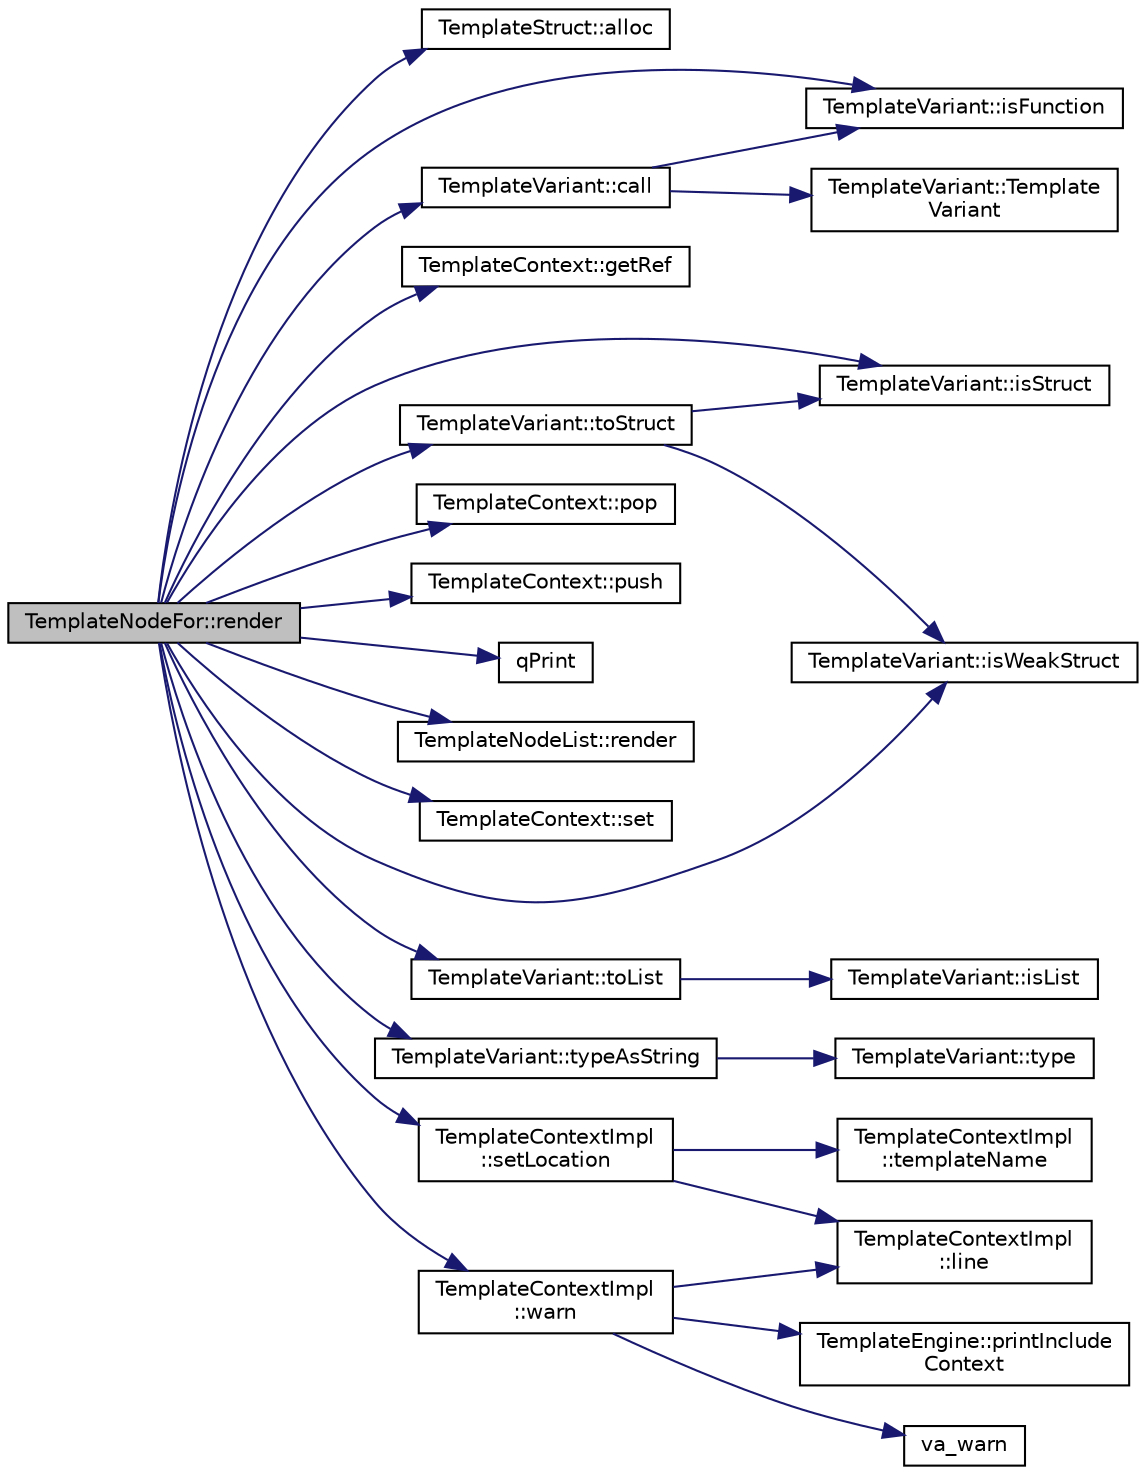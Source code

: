 digraph "TemplateNodeFor::render"
{
 // LATEX_PDF_SIZE
  edge [fontname="Helvetica",fontsize="10",labelfontname="Helvetica",labelfontsize="10"];
  node [fontname="Helvetica",fontsize="10",shape=record];
  rankdir="LR";
  Node1 [label="TemplateNodeFor::render",height=0.2,width=0.4,color="black", fillcolor="grey75", style="filled", fontcolor="black",tooltip=" "];
  Node1 -> Node2 [color="midnightblue",fontsize="10",style="solid"];
  Node2 [label="TemplateStruct::alloc",height=0.2,width=0.4,color="black", fillcolor="white", style="filled",URL="$classTemplateStruct.html#a4a295b982e8f29a6b7cf0af511deaf6a",tooltip=" "];
  Node1 -> Node3 [color="midnightblue",fontsize="10",style="solid"];
  Node3 [label="TemplateVariant::call",height=0.2,width=0.4,color="black", fillcolor="white", style="filled",URL="$classTemplateVariant.html#a08d7bb8b8c40136d3bf61e2586c22773",tooltip=" "];
  Node3 -> Node4 [color="midnightblue",fontsize="10",style="solid"];
  Node4 [label="TemplateVariant::isFunction",height=0.2,width=0.4,color="black", fillcolor="white", style="filled",URL="$classTemplateVariant.html#a36070c5173b2ca14ebc1b7245974690c",tooltip=" "];
  Node3 -> Node5 [color="midnightblue",fontsize="10",style="solid"];
  Node5 [label="TemplateVariant::Template\lVariant",height=0.2,width=0.4,color="black", fillcolor="white", style="filled",URL="$classTemplateVariant.html#a56e1f12ff7f2fc2f9c5d269495161201",tooltip=" "];
  Node1 -> Node6 [color="midnightblue",fontsize="10",style="solid"];
  Node6 [label="TemplateContext::getRef",height=0.2,width=0.4,color="black", fillcolor="white", style="filled",URL="$classTemplateContext.html#a69def09b591699ccfc6317dec2e3c9cc",tooltip=" "];
  Node1 -> Node4 [color="midnightblue",fontsize="10",style="solid"];
  Node1 -> Node7 [color="midnightblue",fontsize="10",style="solid"];
  Node7 [label="TemplateVariant::isStruct",height=0.2,width=0.4,color="black", fillcolor="white", style="filled",URL="$classTemplateVariant.html#ab4ab896cf40ecfda655b5e38ca8bbf59",tooltip=" "];
  Node1 -> Node8 [color="midnightblue",fontsize="10",style="solid"];
  Node8 [label="TemplateVariant::isWeakStruct",height=0.2,width=0.4,color="black", fillcolor="white", style="filled",URL="$classTemplateVariant.html#a42b71b208c3b33b545b9245e5f8859ad",tooltip=" "];
  Node1 -> Node9 [color="midnightblue",fontsize="10",style="solid"];
  Node9 [label="TemplateContext::pop",height=0.2,width=0.4,color="black", fillcolor="white", style="filled",URL="$classTemplateContext.html#a853868792ccd7f9c5fed55338d23d019",tooltip=" "];
  Node1 -> Node10 [color="midnightblue",fontsize="10",style="solid"];
  Node10 [label="TemplateContext::push",height=0.2,width=0.4,color="black", fillcolor="white", style="filled",URL="$classTemplateContext.html#aac3a3e3c8e604db05e74cba7b1ce8554",tooltip=" "];
  Node1 -> Node11 [color="midnightblue",fontsize="10",style="solid"];
  Node11 [label="qPrint",height=0.2,width=0.4,color="black", fillcolor="white", style="filled",URL="$qcstring_8h.html#a9851ebb5ae2f65b4d2b1d08421edbfd2",tooltip=" "];
  Node1 -> Node12 [color="midnightblue",fontsize="10",style="solid"];
  Node12 [label="TemplateNodeList::render",height=0.2,width=0.4,color="black", fillcolor="white", style="filled",URL="$classTemplateNodeList.html#ae5b2f603e5180c15115a141784f0ae6c",tooltip=" "];
  Node1 -> Node13 [color="midnightblue",fontsize="10",style="solid"];
  Node13 [label="TemplateContext::set",height=0.2,width=0.4,color="black", fillcolor="white", style="filled",URL="$classTemplateContext.html#a2fa7883f55cc2fb1a488daa9fa6f341c",tooltip=" "];
  Node1 -> Node14 [color="midnightblue",fontsize="10",style="solid"];
  Node14 [label="TemplateContextImpl\l::setLocation",height=0.2,width=0.4,color="black", fillcolor="white", style="filled",URL="$classTemplateContextImpl.html#afb0b4a00e7ab9bcfbc37e52103d4f587",tooltip=" "];
  Node14 -> Node15 [color="midnightblue",fontsize="10",style="solid"];
  Node15 [label="TemplateContextImpl\l::line",height=0.2,width=0.4,color="black", fillcolor="white", style="filled",URL="$classTemplateContextImpl.html#a136a505a96784f0fe90769a22ff7c7a3",tooltip=" "];
  Node14 -> Node16 [color="midnightblue",fontsize="10",style="solid"];
  Node16 [label="TemplateContextImpl\l::templateName",height=0.2,width=0.4,color="black", fillcolor="white", style="filled",URL="$classTemplateContextImpl.html#a56fa510c50b85b56c9eb066521f04f84",tooltip=" "];
  Node1 -> Node17 [color="midnightblue",fontsize="10",style="solid"];
  Node17 [label="TemplateVariant::toList",height=0.2,width=0.4,color="black", fillcolor="white", style="filled",URL="$classTemplateVariant.html#aa4c2ddd3b4bc32df5df3a83ea9cf5a0b",tooltip=" "];
  Node17 -> Node18 [color="midnightblue",fontsize="10",style="solid"];
  Node18 [label="TemplateVariant::isList",height=0.2,width=0.4,color="black", fillcolor="white", style="filled",URL="$classTemplateVariant.html#aab08b440a5a394f068baea34bc63afa4",tooltip=" "];
  Node1 -> Node19 [color="midnightblue",fontsize="10",style="solid"];
  Node19 [label="TemplateVariant::toStruct",height=0.2,width=0.4,color="black", fillcolor="white", style="filled",URL="$classTemplateVariant.html#a33115f5750646b55d70d01acbce41736",tooltip=" "];
  Node19 -> Node7 [color="midnightblue",fontsize="10",style="solid"];
  Node19 -> Node8 [color="midnightblue",fontsize="10",style="solid"];
  Node1 -> Node20 [color="midnightblue",fontsize="10",style="solid"];
  Node20 [label="TemplateVariant::typeAsString",height=0.2,width=0.4,color="black", fillcolor="white", style="filled",URL="$classTemplateVariant.html#a7843511ec63ebcc61423229b1d8bce87",tooltip=" "];
  Node20 -> Node21 [color="midnightblue",fontsize="10",style="solid"];
  Node21 [label="TemplateVariant::type",height=0.2,width=0.4,color="black", fillcolor="white", style="filled",URL="$classTemplateVariant.html#ae72935537eb622046af7dfb2026f83f9",tooltip=" "];
  Node1 -> Node22 [color="midnightblue",fontsize="10",style="solid"];
  Node22 [label="TemplateContextImpl\l::warn",height=0.2,width=0.4,color="black", fillcolor="white", style="filled",URL="$classTemplateContextImpl.html#a5cacf842afb50c0dabb5cd1213fa310f",tooltip=" "];
  Node22 -> Node15 [color="midnightblue",fontsize="10",style="solid"];
  Node22 -> Node23 [color="midnightblue",fontsize="10",style="solid"];
  Node23 [label="TemplateEngine::printInclude\lContext",height=0.2,width=0.4,color="black", fillcolor="white", style="filled",URL="$classTemplateEngine.html#a159aaf3096efbfd42cb2a0321d1ec961",tooltip=" "];
  Node22 -> Node24 [color="midnightblue",fontsize="10",style="solid"];
  Node24 [label="va_warn",height=0.2,width=0.4,color="black", fillcolor="white", style="filled",URL="$message_8cpp.html#a93c2070f58918c66ba1faccc3e182391",tooltip=" "];
}
